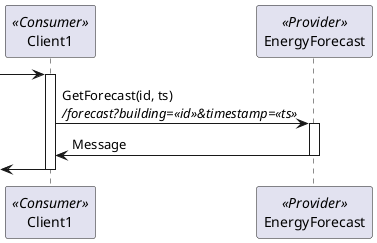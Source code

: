 @startuml
participant "Client1" as efc <<Consumer>>
participant "EnergyForecast" as efp <<Provider>>


[-> efc
activate efc
efc -> efp: GetForecast(id, ts)\n<i>/forecast?building=&#171;id&#187;&timestamp=&#171;ts&#187;</i>
activate efp
efp -> efc: Message
deactivate efp
[<-efc
deactivate efc

@enduml